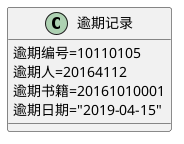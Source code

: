 @startuml

class 逾期记录{
    逾期编号=10110105
    逾期人=20164112
    逾期书籍=20161010001
    逾期日期="2019-04-15"
 }

@enduml